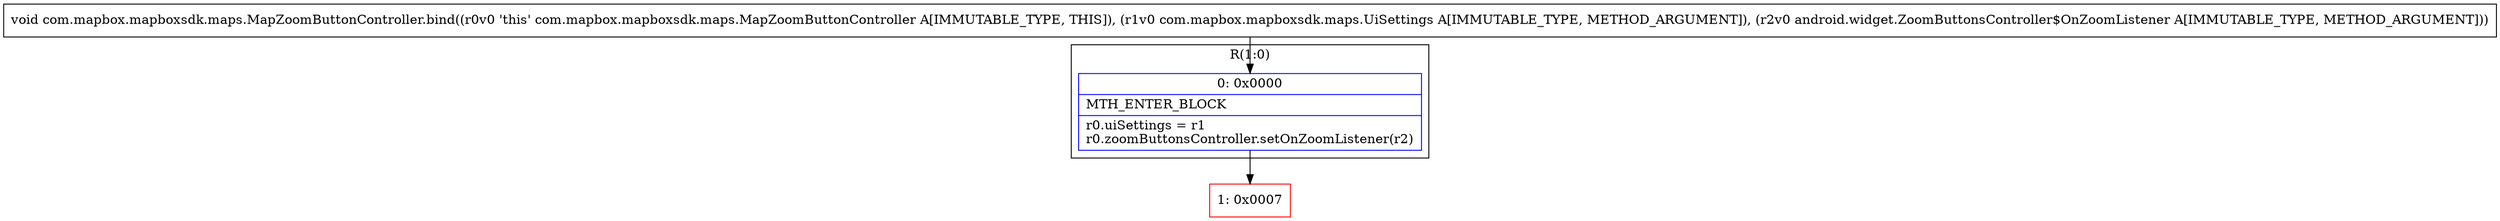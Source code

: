 digraph "CFG forcom.mapbox.mapboxsdk.maps.MapZoomButtonController.bind(Lcom\/mapbox\/mapboxsdk\/maps\/UiSettings;Landroid\/widget\/ZoomButtonsController$OnZoomListener;)V" {
subgraph cluster_Region_224065070 {
label = "R(1:0)";
node [shape=record,color=blue];
Node_0 [shape=record,label="{0\:\ 0x0000|MTH_ENTER_BLOCK\l|r0.uiSettings = r1\lr0.zoomButtonsController.setOnZoomListener(r2)\l}"];
}
Node_1 [shape=record,color=red,label="{1\:\ 0x0007}"];
MethodNode[shape=record,label="{void com.mapbox.mapboxsdk.maps.MapZoomButtonController.bind((r0v0 'this' com.mapbox.mapboxsdk.maps.MapZoomButtonController A[IMMUTABLE_TYPE, THIS]), (r1v0 com.mapbox.mapboxsdk.maps.UiSettings A[IMMUTABLE_TYPE, METHOD_ARGUMENT]), (r2v0 android.widget.ZoomButtonsController$OnZoomListener A[IMMUTABLE_TYPE, METHOD_ARGUMENT])) }"];
MethodNode -> Node_0;
Node_0 -> Node_1;
}

